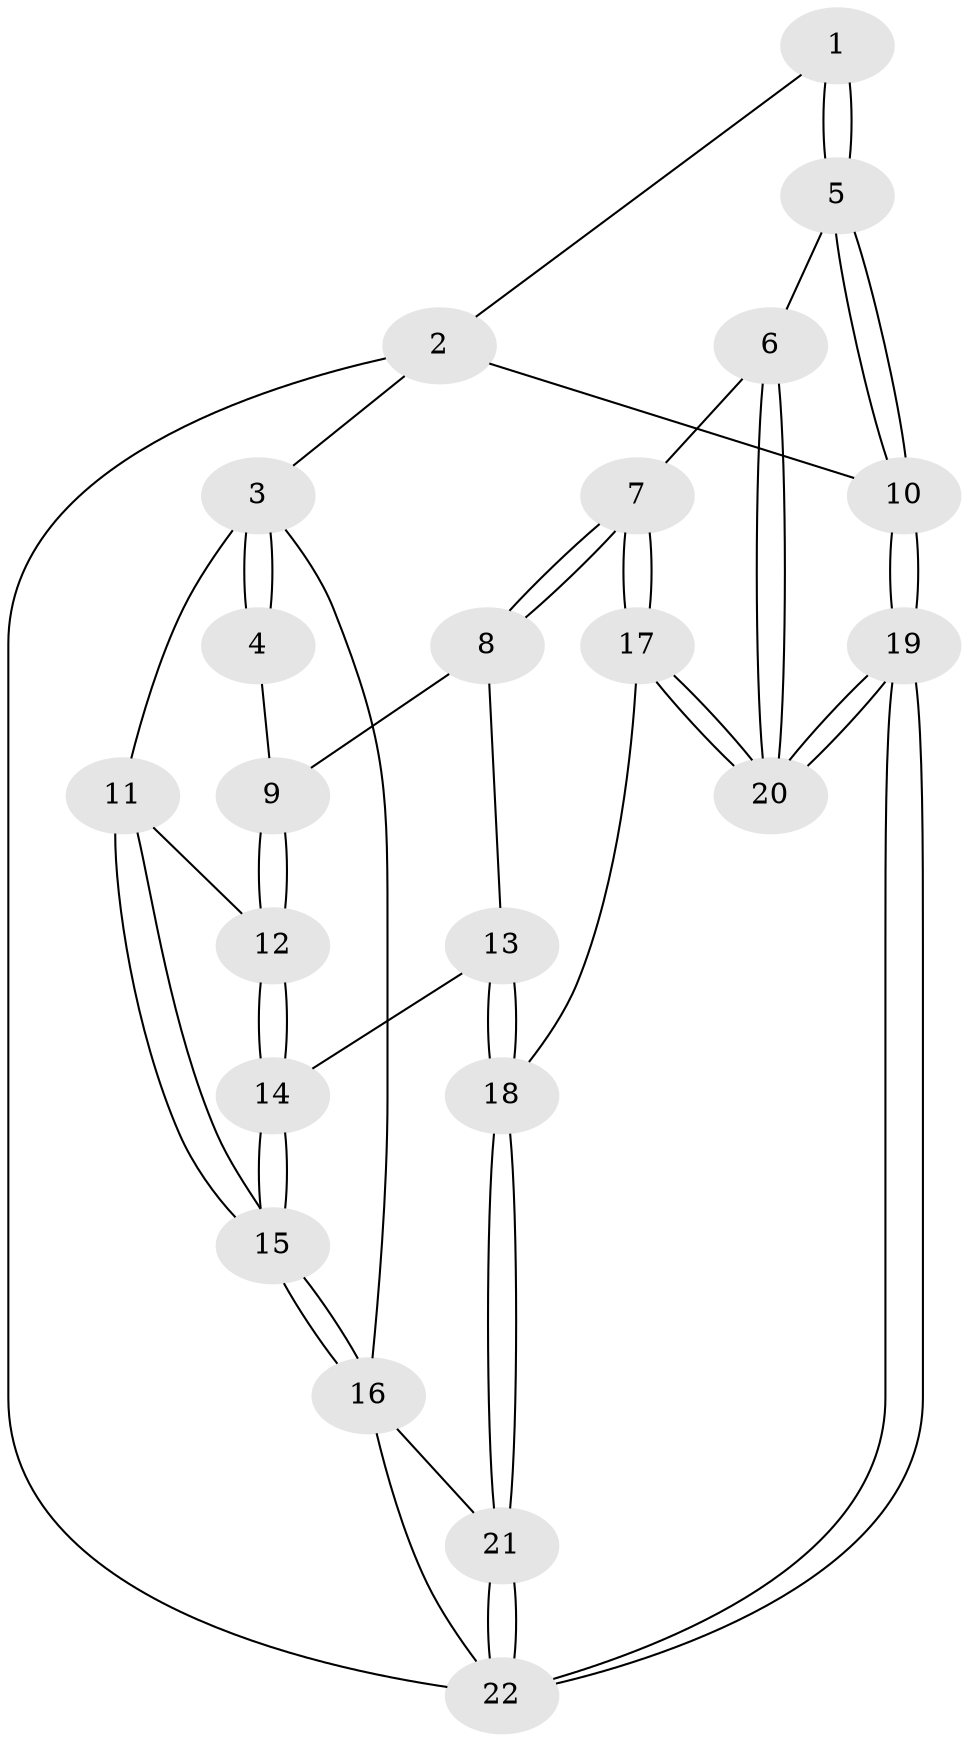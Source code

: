 // Generated by graph-tools (version 1.1) at 2025/46/02/15/25 05:46:28]
// undirected, 22 vertices, 52 edges
graph export_dot {
graph [start="1"]
  node [color=gray90,style=filled];
  1 [pos="+0.7437373991948402+0.3312562370348124"];
  2 [pos="+1+0"];
  3 [pos="+0+0"];
  4 [pos="+0.34882472591914726+0.30706211622696944"];
  5 [pos="+0.7380944594249192+0.4079536205347313"];
  6 [pos="+0.6958331339422665+0.5494444919836442"];
  7 [pos="+0.5541024793757178+0.7014463262444666"];
  8 [pos="+0.3735474034895162+0.5944077522747588"];
  9 [pos="+0.2672003974068831+0.49860133766890746"];
  10 [pos="+1+0.9118046555951933"];
  11 [pos="+0+0"];
  12 [pos="+0.15646366271473724+0.5914941420976708"];
  13 [pos="+0.35193798555100614+0.7138486142972608"];
  14 [pos="+0.12816363634052397+0.6318876626140486"];
  15 [pos="+0+0.8997504553972483"];
  16 [pos="+0+1"];
  17 [pos="+0.5143995191926837+0.8399884015407123"];
  18 [pos="+0.4733711649264351+0.8835212245077955"];
  19 [pos="+1+1"];
  20 [pos="+0.9151116177483216+0.9260881925595761"];
  21 [pos="+0.4100752122487368+0.9753714617948239"];
  22 [pos="+1+1"];
  1 -- 2;
  1 -- 5;
  1 -- 5;
  2 -- 3;
  2 -- 10;
  2 -- 22;
  3 -- 4;
  3 -- 4;
  3 -- 11;
  3 -- 16;
  4 -- 9;
  5 -- 6;
  5 -- 10;
  5 -- 10;
  6 -- 7;
  6 -- 20;
  6 -- 20;
  7 -- 8;
  7 -- 8;
  7 -- 17;
  7 -- 17;
  8 -- 9;
  8 -- 13;
  9 -- 12;
  9 -- 12;
  10 -- 19;
  10 -- 19;
  11 -- 12;
  11 -- 15;
  11 -- 15;
  12 -- 14;
  12 -- 14;
  13 -- 14;
  13 -- 18;
  13 -- 18;
  14 -- 15;
  14 -- 15;
  15 -- 16;
  15 -- 16;
  16 -- 21;
  16 -- 22;
  17 -- 18;
  17 -- 20;
  17 -- 20;
  18 -- 21;
  18 -- 21;
  19 -- 20;
  19 -- 20;
  19 -- 22;
  19 -- 22;
  21 -- 22;
  21 -- 22;
}
